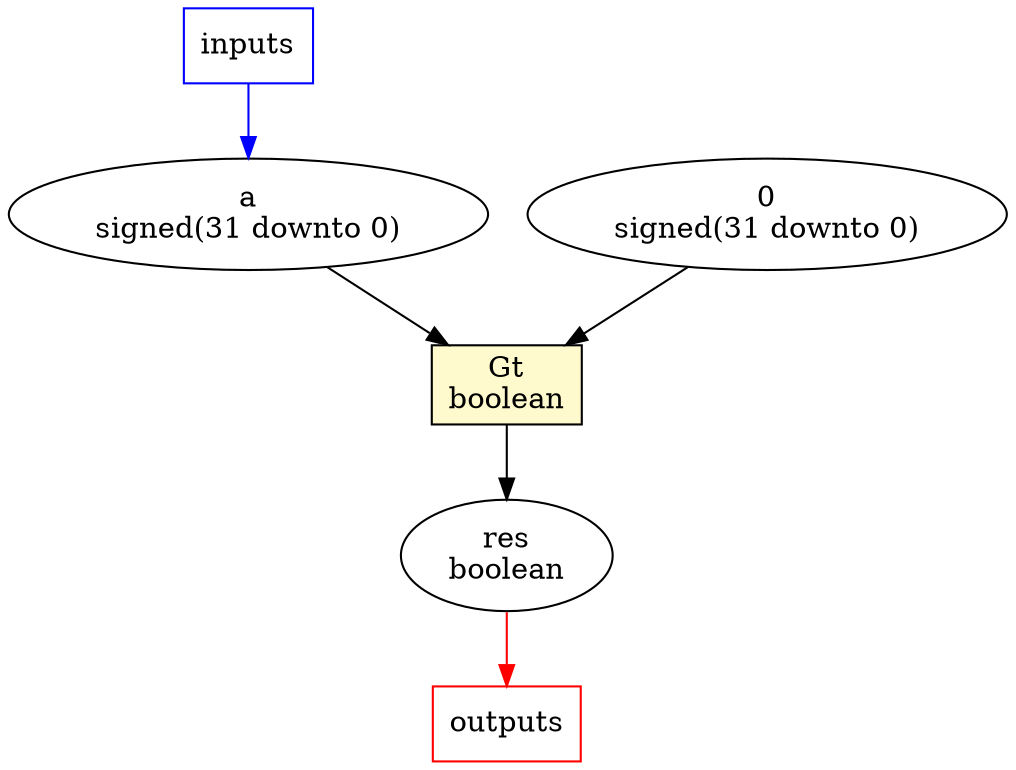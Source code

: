 digraph {
  inp [label="inputs",color=blue,shape=box];
  n1 [label="Gt\nboolean",shape="rectangle",style=filled,fillcolor=lemonchiffon];
  n2 [label="res\nboolean"];
  n3 [label="a\nsigned(31 downto 0)"];
  n4 [label="0\nsigned(31 downto 0)"];
  out [label="outputs",color=red,shape=box];

  inp -> n3 [color=blue];
  n1 -> n2[label=""];
  n3 -> n1[label=""];
  n4 -> n1[label=""];
  n2 -> out [color=red];
}
